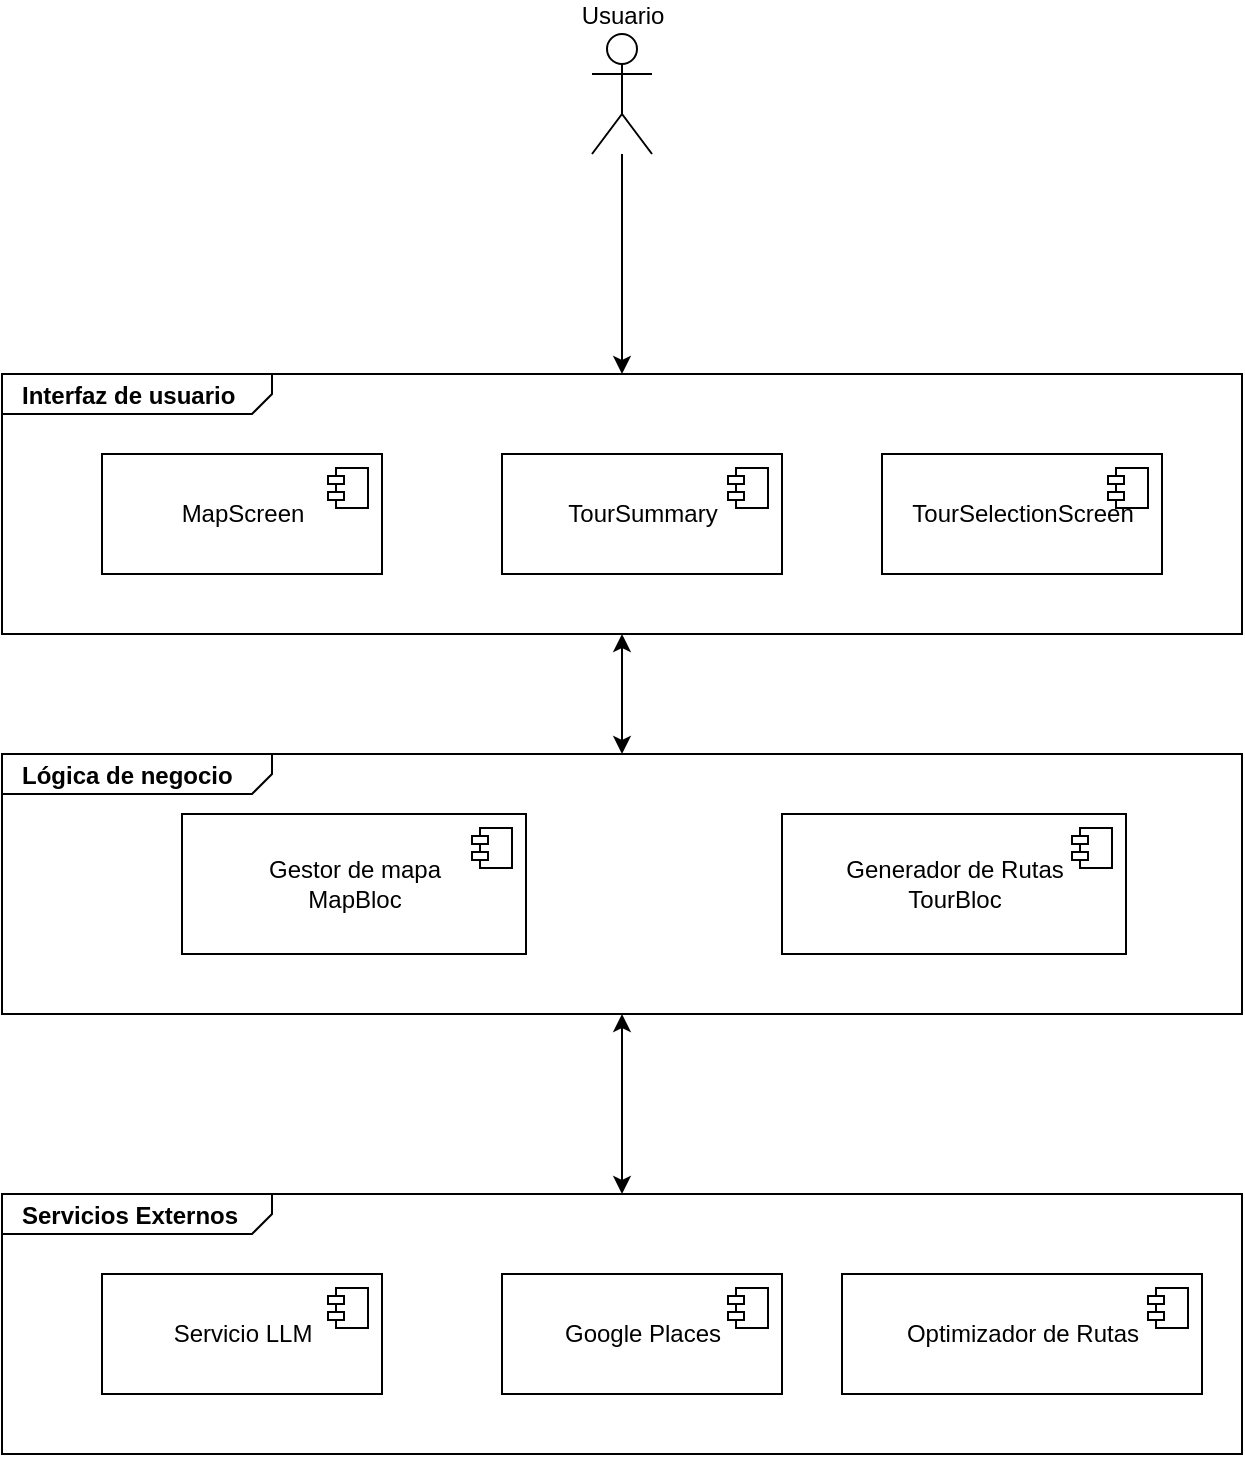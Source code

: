 <mxfile>
    <diagram id="YXdEXggQSP4YI09Zn47U" name="Page-1">
        <mxGraphModel dx="910" dy="779" grid="1" gridSize="10" guides="1" tooltips="1" connect="1" arrows="1" fold="1" page="1" pageScale="1" pageWidth="850" pageHeight="1100" math="0" shadow="0">
            <root>
                <mxCell id="0"/>
                <mxCell id="1" parent="0"/>
                <mxCell id="39" value="&lt;p style=&quot;margin:0px;margin-top:4px;margin-left:10px;text-align:left;&quot;&gt;&lt;b&gt;Servicios Externos&lt;/b&gt;&lt;/p&gt;" style="html=1;shape=mxgraph.sysml.package;align=left;spacingLeft=5;verticalAlign=top;spacingTop=-3;labelX=135;html=1;overflow=fill;" parent="1" vertex="1">
                    <mxGeometry x="120" y="640" width="620" height="130" as="geometry"/>
                </mxCell>
                <mxCell id="54" value="" style="edgeStyle=none;html=1;startArrow=classic;startFill=1;" edge="1" parent="1" source="19" target="39">
                    <mxGeometry relative="1" as="geometry"/>
                </mxCell>
                <mxCell id="19" value="&lt;p style=&quot;margin:0px;margin-top:4px;margin-left:10px;text-align:left;&quot;&gt;&lt;b&gt;Lógica de negocio&lt;/b&gt;&lt;/p&gt;" style="html=1;shape=mxgraph.sysml.package;align=left;spacingLeft=5;verticalAlign=top;spacingTop=-3;labelX=135;html=1;overflow=fill;" parent="1" vertex="1">
                    <mxGeometry x="120" y="420" width="620" height="130" as="geometry"/>
                </mxCell>
                <mxCell id="53" value="" style="edgeStyle=none;html=1;startArrow=classic;startFill=1;" edge="1" parent="1" source="17" target="19">
                    <mxGeometry relative="1" as="geometry"/>
                </mxCell>
                <mxCell id="17" value="&lt;p style=&quot;margin:0px;margin-top:4px;margin-left:10px;text-align:left;&quot;&gt;&lt;b&gt;Interfaz de usuario&lt;/b&gt;&lt;/p&gt;" style="html=1;shape=mxgraph.sysml.package;align=left;spacingLeft=5;verticalAlign=top;spacingTop=-3;labelX=135;html=1;overflow=fill;" parent="1" vertex="1">
                    <mxGeometry x="120" y="230" width="620" height="130" as="geometry"/>
                </mxCell>
                <mxCell id="11" style="edgeStyle=none;html=1;entryX=0.5;entryY=0;entryDx=0;entryDy=0;entryPerimeter=0;" parent="1" source="3" target="17" edge="1">
                    <mxGeometry relative="1" as="geometry"/>
                </mxCell>
                <mxCell id="3" value="Usuario" style="shape=umlActor;verticalLabelPosition=top;verticalAlign=bottom;html=1;outlineConnect=0;labelPosition=center;align=center;" parent="1" vertex="1">
                    <mxGeometry x="415" y="60" width="30" height="60" as="geometry"/>
                </mxCell>
                <mxCell id="4" value="TourSummary" style="html=1;dropTarget=0;" parent="1" vertex="1">
                    <mxGeometry x="370" y="270" width="140" height="60" as="geometry"/>
                </mxCell>
                <mxCell id="5" value="" style="shape=module;jettyWidth=8;jettyHeight=4;" parent="4" vertex="1">
                    <mxGeometry x="1" width="20" height="20" relative="1" as="geometry">
                        <mxPoint x="-27" y="7" as="offset"/>
                    </mxGeometry>
                </mxCell>
                <mxCell id="6" value="MapScreen" style="html=1;dropTarget=0;" parent="1" vertex="1">
                    <mxGeometry x="170" y="270" width="140" height="60" as="geometry"/>
                </mxCell>
                <mxCell id="7" value="" style="shape=module;jettyWidth=8;jettyHeight=4;" parent="6" vertex="1">
                    <mxGeometry x="1" width="20" height="20" relative="1" as="geometry">
                        <mxPoint x="-27" y="7" as="offset"/>
                    </mxGeometry>
                </mxCell>
                <mxCell id="8" value="TourSelectionScreen" style="html=1;dropTarget=0;" parent="1" vertex="1">
                    <mxGeometry x="560" y="270" width="140" height="60" as="geometry"/>
                </mxCell>
                <mxCell id="9" value="" style="shape=module;jettyWidth=8;jettyHeight=4;" parent="8" vertex="1">
                    <mxGeometry x="1" width="20" height="20" relative="1" as="geometry">
                        <mxPoint x="-27" y="7" as="offset"/>
                    </mxGeometry>
                </mxCell>
                <mxCell id="20" value="Generador de Rutas&lt;br&gt;TourBloc" style="html=1;dropTarget=0;" parent="1" vertex="1">
                    <mxGeometry x="510" y="450" width="172" height="70" as="geometry"/>
                </mxCell>
                <mxCell id="21" value="" style="shape=module;jettyWidth=8;jettyHeight=4;" parent="20" vertex="1">
                    <mxGeometry x="1" width="20" height="20" relative="1" as="geometry">
                        <mxPoint x="-27" y="7" as="offset"/>
                    </mxGeometry>
                </mxCell>
                <mxCell id="23" value="Gestor de mapa&lt;br&gt;MapBloc" style="html=1;dropTarget=0;" parent="1" vertex="1">
                    <mxGeometry x="210" y="450" width="172" height="70" as="geometry"/>
                </mxCell>
                <mxCell id="24" value="" style="shape=module;jettyWidth=8;jettyHeight=4;" parent="23" vertex="1">
                    <mxGeometry x="1" width="20" height="20" relative="1" as="geometry">
                        <mxPoint x="-27" y="7" as="offset"/>
                    </mxGeometry>
                </mxCell>
                <mxCell id="40" value="Google Places" style="html=1;dropTarget=0;" parent="1" vertex="1">
                    <mxGeometry x="370" y="680" width="140" height="60" as="geometry"/>
                </mxCell>
                <mxCell id="41" value="" style="shape=module;jettyWidth=8;jettyHeight=4;" parent="40" vertex="1">
                    <mxGeometry x="1" width="20" height="20" relative="1" as="geometry">
                        <mxPoint x="-27" y="7" as="offset"/>
                    </mxGeometry>
                </mxCell>
                <mxCell id="42" value="Servicio LLM" style="html=1;dropTarget=0;" parent="1" vertex="1">
                    <mxGeometry x="170" y="680" width="140" height="60" as="geometry"/>
                </mxCell>
                <mxCell id="43" value="" style="shape=module;jettyWidth=8;jettyHeight=4;" parent="42" vertex="1">
                    <mxGeometry x="1" width="20" height="20" relative="1" as="geometry">
                        <mxPoint x="-27" y="7" as="offset"/>
                    </mxGeometry>
                </mxCell>
                <mxCell id="44" value="Optimizador de Rutas" style="html=1;dropTarget=0;" parent="1" vertex="1">
                    <mxGeometry x="540" y="680" width="180" height="60" as="geometry"/>
                </mxCell>
                <mxCell id="45" value="" style="shape=module;jettyWidth=8;jettyHeight=4;" parent="44" vertex="1">
                    <mxGeometry x="1" width="20" height="20" relative="1" as="geometry">
                        <mxPoint x="-27" y="7" as="offset"/>
                    </mxGeometry>
                </mxCell>
            </root>
        </mxGraphModel>
    </diagram>
</mxfile>